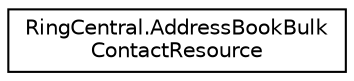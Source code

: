 digraph "Graphical Class Hierarchy"
{
 // LATEX_PDF_SIZE
  edge [fontname="Helvetica",fontsize="10",labelfontname="Helvetica",labelfontsize="10"];
  node [fontname="Helvetica",fontsize="10",shape=record];
  rankdir="LR";
  Node0 [label="RingCentral.AddressBookBulk\lContactResource",height=0.2,width=0.4,color="black", fillcolor="white", style="filled",URL="$classRingCentral_1_1AddressBookBulkContactResource.html",tooltip=" "];
}
